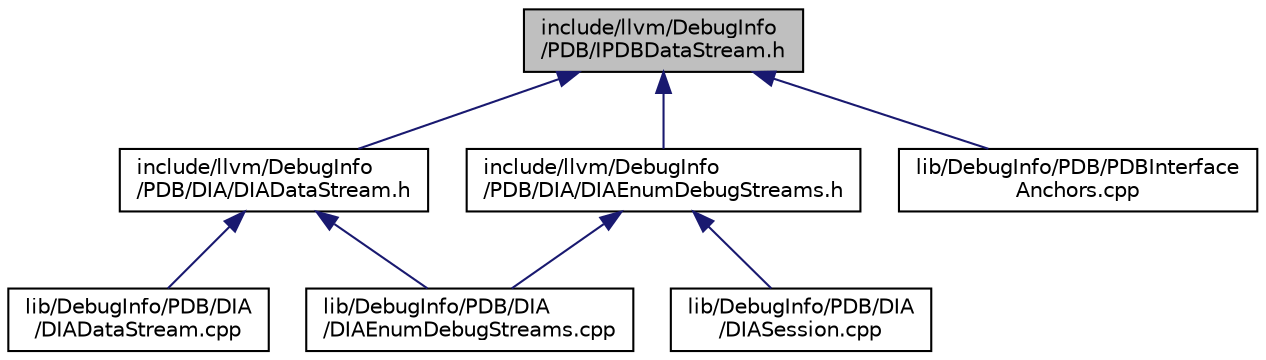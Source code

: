 digraph "include/llvm/DebugInfo/PDB/IPDBDataStream.h"
{
 // LATEX_PDF_SIZE
  bgcolor="transparent";
  edge [fontname="Helvetica",fontsize="10",labelfontname="Helvetica",labelfontsize="10"];
  node [fontname="Helvetica",fontsize="10",shape=record];
  Node1 [label="include/llvm/DebugInfo\l/PDB/IPDBDataStream.h",height=0.2,width=0.4,color="black", fillcolor="grey75", style="filled", fontcolor="black",tooltip=" "];
  Node1 -> Node2 [dir="back",color="midnightblue",fontsize="10",style="solid",fontname="Helvetica"];
  Node2 [label="include/llvm/DebugInfo\l/PDB/DIA/DIADataStream.h",height=0.2,width=0.4,color="black",URL="$DIADataStream_8h.html",tooltip=" "];
  Node2 -> Node3 [dir="back",color="midnightblue",fontsize="10",style="solid",fontname="Helvetica"];
  Node3 [label="lib/DebugInfo/PDB/DIA\l/DIADataStream.cpp",height=0.2,width=0.4,color="black",URL="$DIADataStream_8cpp.html",tooltip=" "];
  Node2 -> Node4 [dir="back",color="midnightblue",fontsize="10",style="solid",fontname="Helvetica"];
  Node4 [label="lib/DebugInfo/PDB/DIA\l/DIAEnumDebugStreams.cpp",height=0.2,width=0.4,color="black",URL="$DIAEnumDebugStreams_8cpp.html",tooltip=" "];
  Node1 -> Node5 [dir="back",color="midnightblue",fontsize="10",style="solid",fontname="Helvetica"];
  Node5 [label="include/llvm/DebugInfo\l/PDB/DIA/DIAEnumDebugStreams.h",height=0.2,width=0.4,color="black",URL="$DIAEnumDebugStreams_8h.html",tooltip=" "];
  Node5 -> Node4 [dir="back",color="midnightblue",fontsize="10",style="solid",fontname="Helvetica"];
  Node5 -> Node6 [dir="back",color="midnightblue",fontsize="10",style="solid",fontname="Helvetica"];
  Node6 [label="lib/DebugInfo/PDB/DIA\l/DIASession.cpp",height=0.2,width=0.4,color="black",URL="$DIASession_8cpp.html",tooltip=" "];
  Node1 -> Node7 [dir="back",color="midnightblue",fontsize="10",style="solid",fontname="Helvetica"];
  Node7 [label="lib/DebugInfo/PDB/PDBInterface\lAnchors.cpp",height=0.2,width=0.4,color="black",URL="$PDBInterfaceAnchors_8cpp.html",tooltip=" "];
}
